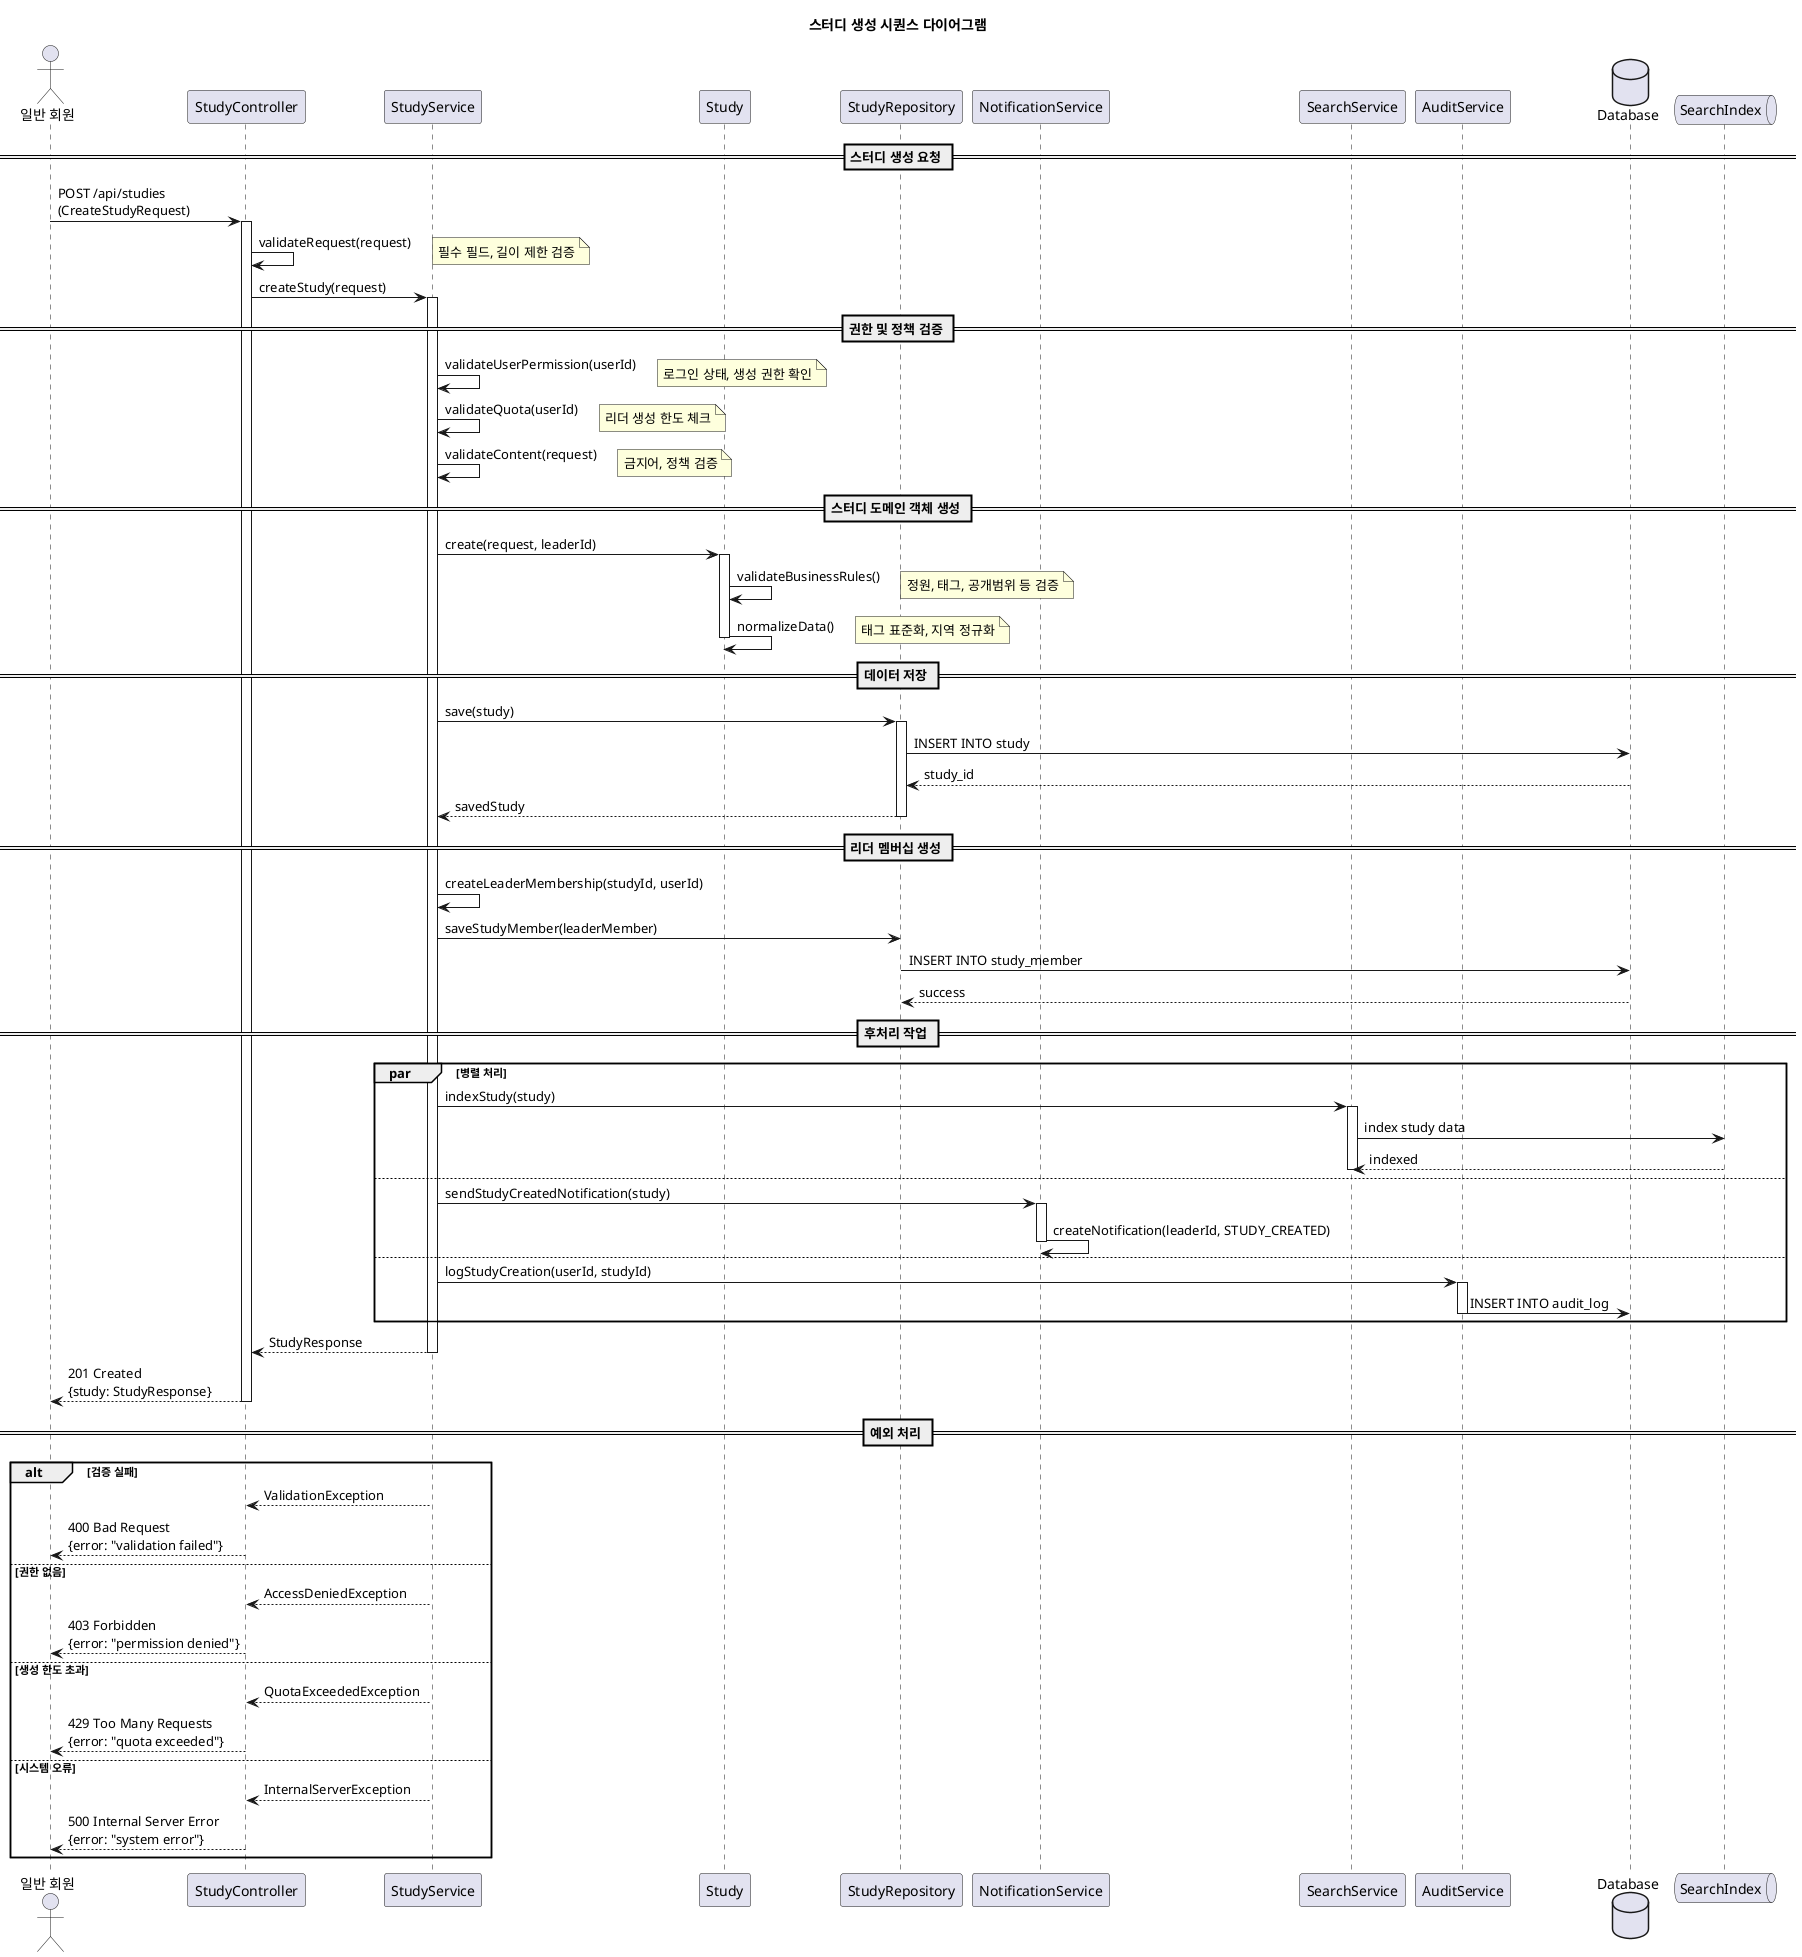 @startuml
title 스터디 생성 시퀀스 다이어그램

actor "일반 회원" as User
participant "StudyController" as Controller
participant "StudyService" as Service
participant "Study" as StudyDomain
participant "StudyRepository" as Repository
participant "NotificationService" as NotifyService
participant "SearchService" as SearchService
participant "AuditService" as AuditService
database "Database" as DB
queue "SearchIndex" as SearchIdx

== 스터디 생성 요청 ==
User -> Controller: POST /api/studies\n(CreateStudyRequest)
activate Controller

Controller -> Controller: validateRequest(request)
note right: 필수 필드, 길이 제한 검증

Controller -> Service: createStudy(request)
activate Service

== 권한 및 정책 검증 ==
Service -> Service: validateUserPermission(userId)
note right: 로그인 상태, 생성 권한 확인

Service -> Service: validateQuota(userId)
note right: 리더 생성 한도 체크

Service -> Service: validateContent(request)
note right: 금지어, 정책 검증

== 스터디 도메인 객체 생성 ==
Service -> StudyDomain: create(request, leaderId)
activate StudyDomain

StudyDomain -> StudyDomain: validateBusinessRules()
note right: 정원, 태그, 공개범위 등 검증

StudyDomain -> StudyDomain: normalizeData()
note right: 태그 표준화, 지역 정규화
deactivate StudyDomain

== 데이터 저장 ==
Service -> Repository: save(study)
activate Repository
Repository -> DB: INSERT INTO study
DB --> Repository: study_id
Repository --> Service: savedStudy
deactivate Repository

== 리더 멤버십 생성 ==
Service -> Service: createLeaderMembership(studyId, userId)
Service -> Repository: saveStudyMember(leaderMember)
Repository -> DB: INSERT INTO study_member
DB --> Repository: success

== 후처리 작업 ==
par 병렬 처리
    Service -> SearchService: indexStudy(study)
    activate SearchService
    SearchService -> SearchIdx: index study data
    SearchIdx --> SearchService: indexed
    deactivate SearchService
else
    Service -> NotifyService: sendStudyCreatedNotification(study)
    activate NotifyService
    NotifyService -> NotifyService: createNotification(leaderId, STUDY_CREATED)
    deactivate NotifyService
else
    Service -> AuditService: logStudyCreation(userId, studyId)
    activate AuditService
    AuditService -> DB: INSERT INTO audit_log
    deactivate AuditService
end

Service --> Controller: StudyResponse
deactivate Service

Controller --> User: 201 Created\n{study: StudyResponse}
deactivate Controller

== 예외 처리 ==
alt 검증 실패
    Service --> Controller: ValidationException
    Controller --> User: 400 Bad Request\n{error: "validation failed"}
else 권한 없음
    Service --> Controller: AccessDeniedException
    Controller --> User: 403 Forbidden\n{error: "permission denied"}
else 생성 한도 초과
    Service --> Controller: QuotaExceededException
    Controller --> User: 429 Too Many Requests\n{error: "quota exceeded"}
else 시스템 오류
    Service --> Controller: InternalServerException
    Controller --> User: 500 Internal Server Error\n{error: "system error"}
end

@enduml
